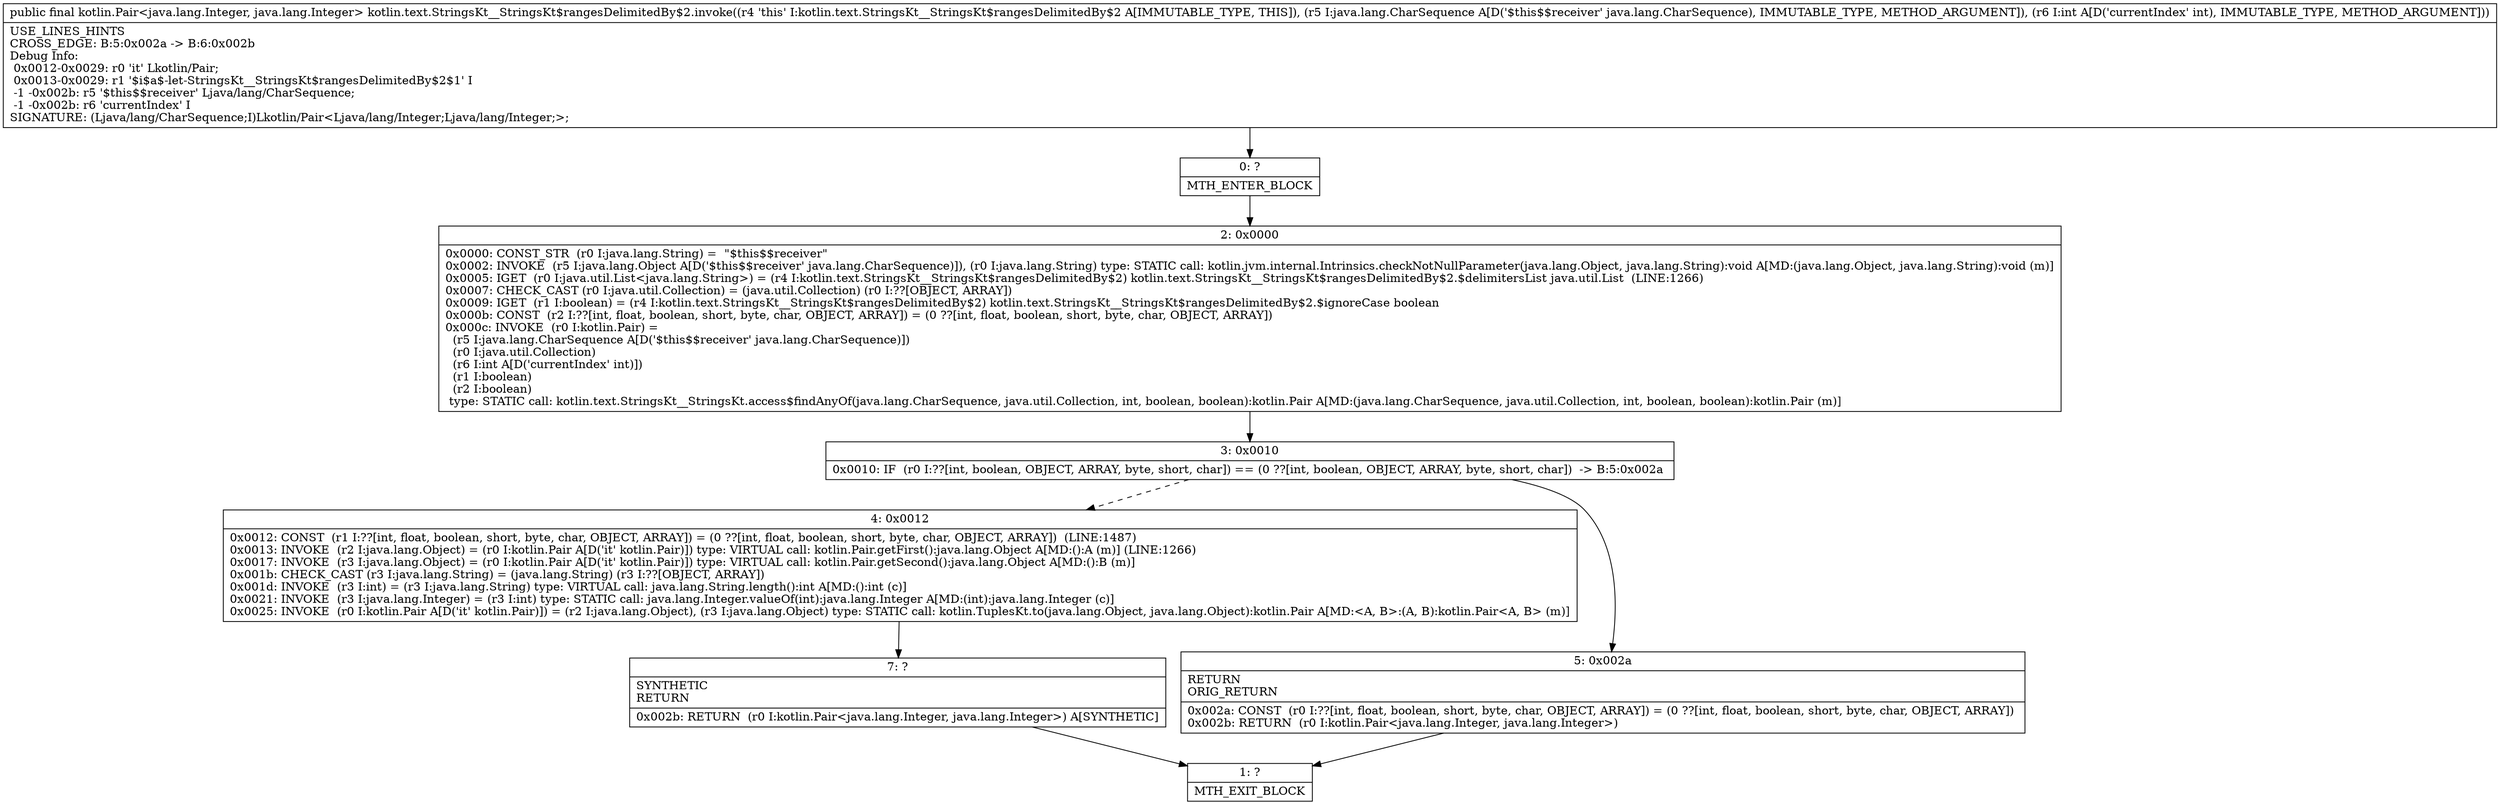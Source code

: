 digraph "CFG forkotlin.text.StringsKt__StringsKt$rangesDelimitedBy$2.invoke(Ljava\/lang\/CharSequence;I)Lkotlin\/Pair;" {
Node_0 [shape=record,label="{0\:\ ?|MTH_ENTER_BLOCK\l}"];
Node_2 [shape=record,label="{2\:\ 0x0000|0x0000: CONST_STR  (r0 I:java.lang.String) =  \"$this$$receiver\" \l0x0002: INVOKE  (r5 I:java.lang.Object A[D('$this$$receiver' java.lang.CharSequence)]), (r0 I:java.lang.String) type: STATIC call: kotlin.jvm.internal.Intrinsics.checkNotNullParameter(java.lang.Object, java.lang.String):void A[MD:(java.lang.Object, java.lang.String):void (m)]\l0x0005: IGET  (r0 I:java.util.List\<java.lang.String\>) = (r4 I:kotlin.text.StringsKt__StringsKt$rangesDelimitedBy$2) kotlin.text.StringsKt__StringsKt$rangesDelimitedBy$2.$delimitersList java.util.List  (LINE:1266)\l0x0007: CHECK_CAST (r0 I:java.util.Collection) = (java.util.Collection) (r0 I:??[OBJECT, ARRAY]) \l0x0009: IGET  (r1 I:boolean) = (r4 I:kotlin.text.StringsKt__StringsKt$rangesDelimitedBy$2) kotlin.text.StringsKt__StringsKt$rangesDelimitedBy$2.$ignoreCase boolean \l0x000b: CONST  (r2 I:??[int, float, boolean, short, byte, char, OBJECT, ARRAY]) = (0 ??[int, float, boolean, short, byte, char, OBJECT, ARRAY]) \l0x000c: INVOKE  (r0 I:kotlin.Pair) = \l  (r5 I:java.lang.CharSequence A[D('$this$$receiver' java.lang.CharSequence)])\l  (r0 I:java.util.Collection)\l  (r6 I:int A[D('currentIndex' int)])\l  (r1 I:boolean)\l  (r2 I:boolean)\l type: STATIC call: kotlin.text.StringsKt__StringsKt.access$findAnyOf(java.lang.CharSequence, java.util.Collection, int, boolean, boolean):kotlin.Pair A[MD:(java.lang.CharSequence, java.util.Collection, int, boolean, boolean):kotlin.Pair (m)]\l}"];
Node_3 [shape=record,label="{3\:\ 0x0010|0x0010: IF  (r0 I:??[int, boolean, OBJECT, ARRAY, byte, short, char]) == (0 ??[int, boolean, OBJECT, ARRAY, byte, short, char])  \-\> B:5:0x002a \l}"];
Node_4 [shape=record,label="{4\:\ 0x0012|0x0012: CONST  (r1 I:??[int, float, boolean, short, byte, char, OBJECT, ARRAY]) = (0 ??[int, float, boolean, short, byte, char, OBJECT, ARRAY])  (LINE:1487)\l0x0013: INVOKE  (r2 I:java.lang.Object) = (r0 I:kotlin.Pair A[D('it' kotlin.Pair)]) type: VIRTUAL call: kotlin.Pair.getFirst():java.lang.Object A[MD:():A (m)] (LINE:1266)\l0x0017: INVOKE  (r3 I:java.lang.Object) = (r0 I:kotlin.Pair A[D('it' kotlin.Pair)]) type: VIRTUAL call: kotlin.Pair.getSecond():java.lang.Object A[MD:():B (m)]\l0x001b: CHECK_CAST (r3 I:java.lang.String) = (java.lang.String) (r3 I:??[OBJECT, ARRAY]) \l0x001d: INVOKE  (r3 I:int) = (r3 I:java.lang.String) type: VIRTUAL call: java.lang.String.length():int A[MD:():int (c)]\l0x0021: INVOKE  (r3 I:java.lang.Integer) = (r3 I:int) type: STATIC call: java.lang.Integer.valueOf(int):java.lang.Integer A[MD:(int):java.lang.Integer (c)]\l0x0025: INVOKE  (r0 I:kotlin.Pair A[D('it' kotlin.Pair)]) = (r2 I:java.lang.Object), (r3 I:java.lang.Object) type: STATIC call: kotlin.TuplesKt.to(java.lang.Object, java.lang.Object):kotlin.Pair A[MD:\<A, B\>:(A, B):kotlin.Pair\<A, B\> (m)]\l}"];
Node_7 [shape=record,label="{7\:\ ?|SYNTHETIC\lRETURN\l|0x002b: RETURN  (r0 I:kotlin.Pair\<java.lang.Integer, java.lang.Integer\>) A[SYNTHETIC]\l}"];
Node_1 [shape=record,label="{1\:\ ?|MTH_EXIT_BLOCK\l}"];
Node_5 [shape=record,label="{5\:\ 0x002a|RETURN\lORIG_RETURN\l|0x002a: CONST  (r0 I:??[int, float, boolean, short, byte, char, OBJECT, ARRAY]) = (0 ??[int, float, boolean, short, byte, char, OBJECT, ARRAY]) \l0x002b: RETURN  (r0 I:kotlin.Pair\<java.lang.Integer, java.lang.Integer\>) \l}"];
MethodNode[shape=record,label="{public final kotlin.Pair\<java.lang.Integer, java.lang.Integer\> kotlin.text.StringsKt__StringsKt$rangesDelimitedBy$2.invoke((r4 'this' I:kotlin.text.StringsKt__StringsKt$rangesDelimitedBy$2 A[IMMUTABLE_TYPE, THIS]), (r5 I:java.lang.CharSequence A[D('$this$$receiver' java.lang.CharSequence), IMMUTABLE_TYPE, METHOD_ARGUMENT]), (r6 I:int A[D('currentIndex' int), IMMUTABLE_TYPE, METHOD_ARGUMENT]))  | USE_LINES_HINTS\lCROSS_EDGE: B:5:0x002a \-\> B:6:0x002b\lDebug Info:\l  0x0012\-0x0029: r0 'it' Lkotlin\/Pair;\l  0x0013\-0x0029: r1 '$i$a$\-let\-StringsKt__StringsKt$rangesDelimitedBy$2$1' I\l  \-1 \-0x002b: r5 '$this$$receiver' Ljava\/lang\/CharSequence;\l  \-1 \-0x002b: r6 'currentIndex' I\lSIGNATURE: (Ljava\/lang\/CharSequence;I)Lkotlin\/Pair\<Ljava\/lang\/Integer;Ljava\/lang\/Integer;\>;\l}"];
MethodNode -> Node_0;Node_0 -> Node_2;
Node_2 -> Node_3;
Node_3 -> Node_4[style=dashed];
Node_3 -> Node_5;
Node_4 -> Node_7;
Node_7 -> Node_1;
Node_5 -> Node_1;
}

